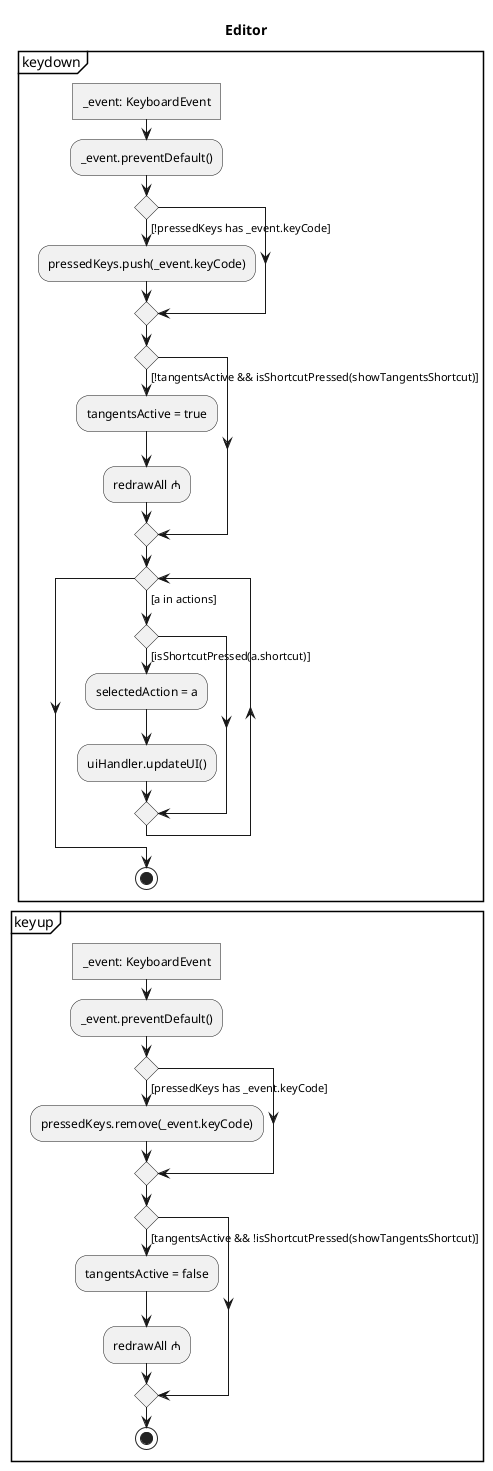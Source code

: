 @startuml key Management
skinparam monochrome true
title Editor

partition keydown {
	:_event: KeyboardEvent]
	:_event.preventDefault();
	if() then ([!pressedKeys has _event.keyCode])
		:pressedKeys.push(_event.keyCode);
	endif

	if() then ([!tangentsActive && isShortcutPressed(showTangentsShortcut)])
		:tangentsActive = true;
		:redrawAll ₼;
	endif

	while () is ([a in actions])
		if() then ([isShortcutPressed(a.shortcut)])
			:selectedAction = a;
			:uiHandler.updateUI();
		endif
	endwhile
	stop 
}
break

partition keyup {
	:_event: KeyboardEvent]
	:_event.preventDefault();
	if() then ([pressedKeys has _event.keyCode])
		:pressedKeys.remove(_event.keyCode);
	endif
	if() then ([tangentsActive && !isShortcutPressed(showTangentsShortcut)])
		:tangentsActive = false;
		:redrawAll ₼;
	endif
	stop
}

@enduml